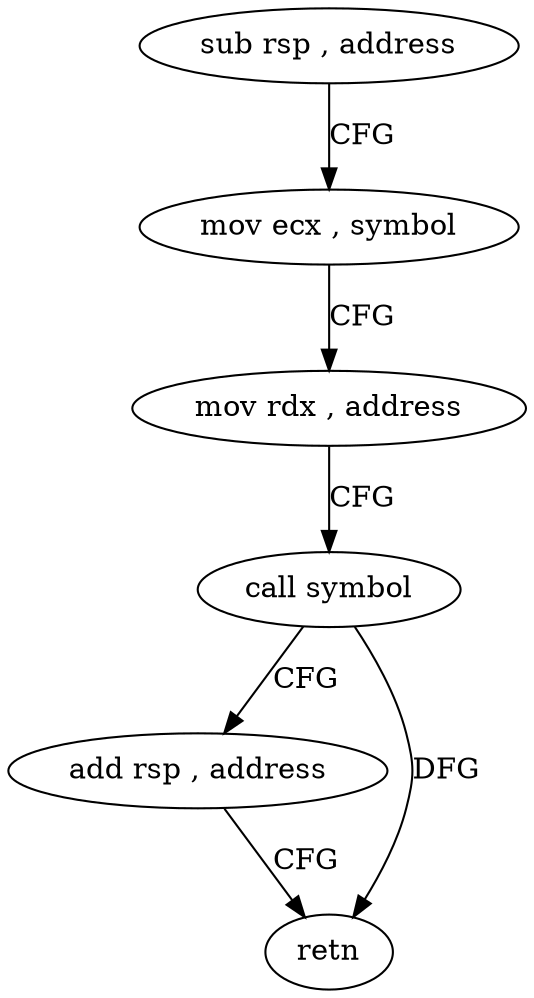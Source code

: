 digraph "func" {
"4317347" [label = "sub rsp , address" ]
"4317351" [label = "mov ecx , symbol" ]
"4317356" [label = "mov rdx , address" ]
"4317363" [label = "call symbol" ]
"4317368" [label = "add rsp , address" ]
"4317372" [label = "retn" ]
"4317347" -> "4317351" [ label = "CFG" ]
"4317351" -> "4317356" [ label = "CFG" ]
"4317356" -> "4317363" [ label = "CFG" ]
"4317363" -> "4317368" [ label = "CFG" ]
"4317363" -> "4317372" [ label = "DFG" ]
"4317368" -> "4317372" [ label = "CFG" ]
}
